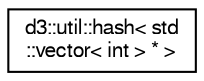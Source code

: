 digraph "Graphical Class Hierarchy"
{
  edge [fontname="FreeSans",fontsize="10",labelfontname="FreeSans",labelfontsize="10"];
  node [fontname="FreeSans",fontsize="10",shape=record];
  rankdir="LR";
  Node1 [label="d3::util::hash\< std\l::vector\< int \> * \>",height=0.2,width=0.4,color="black", fillcolor="white", style="filled",URL="$structd3_1_1util_1_1hash_3_01std_1_1vector_3_01int_01_4_01_5_01_4.html"];
}
